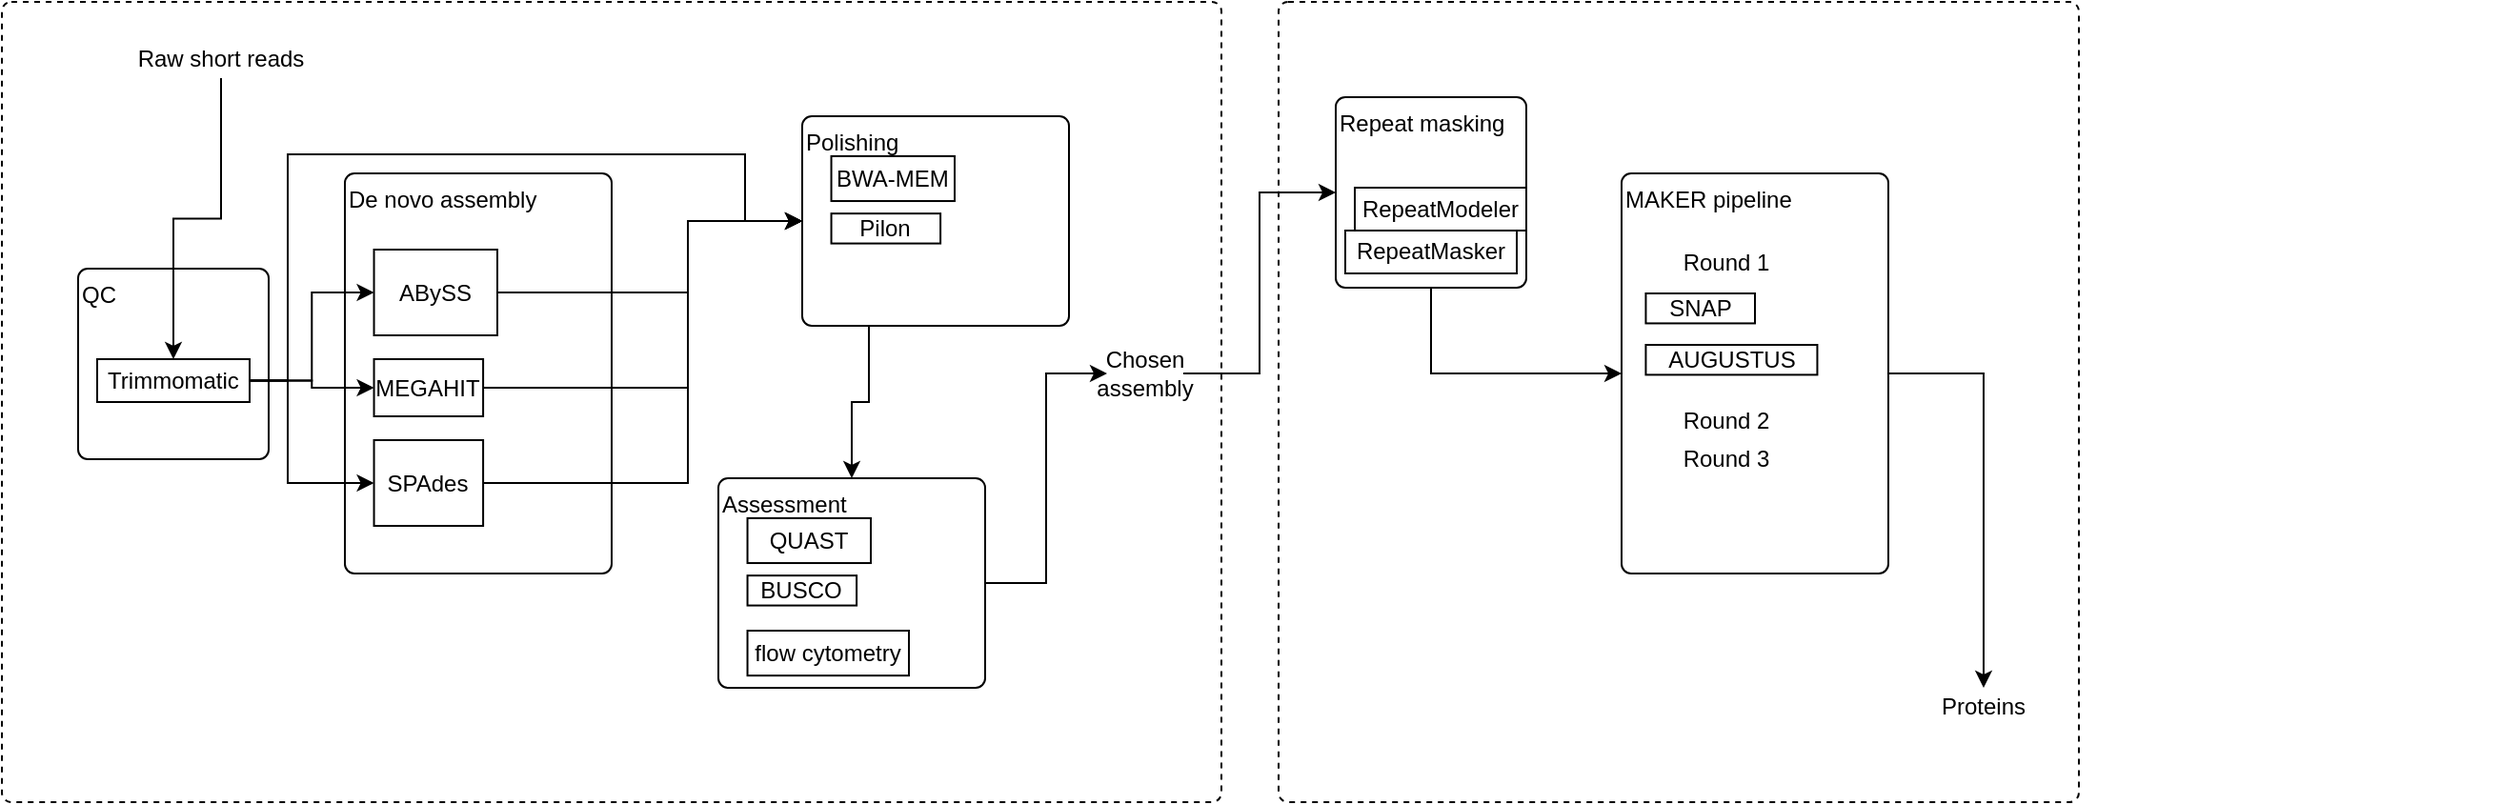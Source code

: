 <mxfile version="14.4.3" type="github"><diagram id="WKSB9CbVn2nmd7yDtLpl" name="Page-1"><mxGraphModel dx="1117" dy="1786" grid="1" gridSize="10" guides="1" tooltips="1" connect="1" arrows="1" fold="1" page="1" pageScale="1" pageWidth="827" pageHeight="1169" math="0" shadow="0"><root><mxCell id="0"/><mxCell id="1" parent="0"/><mxCell id="N3G_gAzDCBm-LvDQC1ih-23" value="" style="group" vertex="1" connectable="0" parent="1"><mxGeometry x="80" y="-1110" width="640" height="420" as="geometry"/></mxCell><mxCell id="N3G_gAzDCBm-LvDQC1ih-19" value="" style="rounded=1;absoluteArcSize=1;html=1;arcSize=10;align=left;dashed=1;" vertex="1" parent="N3G_gAzDCBm-LvDQC1ih-23"><mxGeometry width="640" height="420" as="geometry"/></mxCell><mxCell id="N3G_gAzDCBm-LvDQC1ih-1" value="Raw short reads" style="text;html=1;strokeColor=none;fillColor=none;align=center;verticalAlign=middle;whiteSpace=wrap;rounded=0;" vertex="1" parent="N3G_gAzDCBm-LvDQC1ih-23"><mxGeometry x="70" y="20" width="90" height="20" as="geometry"/></mxCell><mxCell id="N3G_gAzDCBm-LvDQC1ih-8" value="De novo assembly" style="rounded=1;absoluteArcSize=1;html=1;arcSize=10;verticalAlign=top;align=left;" vertex="1" parent="N3G_gAzDCBm-LvDQC1ih-23"><mxGeometry x="180" y="90" width="140" height="210" as="geometry"/></mxCell><mxCell id="N3G_gAzDCBm-LvDQC1ih-9" value="" style="html=1;shape=mxgraph.er.anchor;whiteSpace=wrap;" vertex="1" parent="N3G_gAzDCBm-LvDQC1ih-8"><mxGeometry width="70.0" height="210" as="geometry"/></mxCell><mxCell id="N3G_gAzDCBm-LvDQC1ih-4" value="ABySS" style="rounded=0;whiteSpace=wrap;html=1;" vertex="1" parent="N3G_gAzDCBm-LvDQC1ih-8"><mxGeometry x="15.27" y="40" width="64.73" height="45" as="geometry"/></mxCell><mxCell id="N3G_gAzDCBm-LvDQC1ih-6" value="SPAdes" style="rounded=0;whiteSpace=wrap;html=1;" vertex="1" parent="N3G_gAzDCBm-LvDQC1ih-8"><mxGeometry x="15.273" y="140" width="57.273" height="45.0" as="geometry"/></mxCell><mxCell id="N3G_gAzDCBm-LvDQC1ih-5" value="MEGAHIT" style="rounded=0;whiteSpace=wrap;html=1;" vertex="1" parent="N3G_gAzDCBm-LvDQC1ih-8"><mxGeometry x="15.273" y="97.5" width="57.273" height="30" as="geometry"/></mxCell><mxCell id="N3G_gAzDCBm-LvDQC1ih-11" value="&lt;div&gt;QC&lt;/div&gt;" style="rounded=1;absoluteArcSize=1;html=1;arcSize=10;align=left;labelPosition=center;verticalLabelPosition=middle;verticalAlign=top;" vertex="1" parent="N3G_gAzDCBm-LvDQC1ih-23"><mxGeometry x="40" y="140" width="100" height="100" as="geometry"/></mxCell><mxCell id="N3G_gAzDCBm-LvDQC1ih-12" value="" style="html=1;shape=mxgraph.er.anchor;whiteSpace=wrap;" vertex="1" parent="N3G_gAzDCBm-LvDQC1ih-11"><mxGeometry width="50" height="100" as="geometry"/></mxCell><mxCell id="N3G_gAzDCBm-LvDQC1ih-2" value="Trimmomatic" style="rounded=0;whiteSpace=wrap;html=1;" vertex="1" parent="N3G_gAzDCBm-LvDQC1ih-11"><mxGeometry x="10" y="47.5" width="80" height="22.5" as="geometry"/></mxCell><mxCell id="N3G_gAzDCBm-LvDQC1ih-3" style="edgeStyle=orthogonalEdgeStyle;rounded=0;orthogonalLoop=1;jettySize=auto;html=1;exitX=0.5;exitY=1;exitDx=0;exitDy=0;entryX=0.5;entryY=0;entryDx=0;entryDy=0;" edge="1" parent="N3G_gAzDCBm-LvDQC1ih-23" source="N3G_gAzDCBm-LvDQC1ih-1" target="N3G_gAzDCBm-LvDQC1ih-2"><mxGeometry relative="1" as="geometry"/></mxCell><mxCell id="N3G_gAzDCBm-LvDQC1ih-45" style="edgeStyle=orthogonalEdgeStyle;rounded=0;orthogonalLoop=1;jettySize=auto;html=1;exitX=0.25;exitY=1;exitDx=0;exitDy=0;" edge="1" parent="N3G_gAzDCBm-LvDQC1ih-23" source="N3G_gAzDCBm-LvDQC1ih-27" target="N3G_gAzDCBm-LvDQC1ih-32"><mxGeometry relative="1" as="geometry"/></mxCell><mxCell id="N3G_gAzDCBm-LvDQC1ih-27" value="Polishing" style="rounded=1;absoluteArcSize=1;html=1;arcSize=10;verticalAlign=top;align=left;" vertex="1" parent="N3G_gAzDCBm-LvDQC1ih-23"><mxGeometry x="420" y="60" width="140" height="110" as="geometry"/></mxCell><mxCell id="N3G_gAzDCBm-LvDQC1ih-28" value="" style="html=1;shape=mxgraph.er.anchor;whiteSpace=wrap;" vertex="1" parent="N3G_gAzDCBm-LvDQC1ih-27"><mxGeometry width="70.0" height="110" as="geometry"/></mxCell><mxCell id="N3G_gAzDCBm-LvDQC1ih-29" value="BWA-MEM" style="rounded=0;whiteSpace=wrap;html=1;" vertex="1" parent="N3G_gAzDCBm-LvDQC1ih-27"><mxGeometry x="15.27" y="20.952" width="64.73" height="23.571" as="geometry"/></mxCell><mxCell id="N3G_gAzDCBm-LvDQC1ih-31" value="Pilon" style="rounded=0;whiteSpace=wrap;html=1;" vertex="1" parent="N3G_gAzDCBm-LvDQC1ih-27"><mxGeometry x="15.273" y="51.071" width="57.273" height="15.714" as="geometry"/></mxCell><mxCell id="N3G_gAzDCBm-LvDQC1ih-47" style="edgeStyle=orthogonalEdgeStyle;rounded=0;orthogonalLoop=1;jettySize=auto;html=1;exitX=1;exitY=0.5;exitDx=0;exitDy=0;entryX=0;entryY=0.5;entryDx=0;entryDy=0;" edge="1" parent="N3G_gAzDCBm-LvDQC1ih-23" source="N3G_gAzDCBm-LvDQC1ih-32" target="N3G_gAzDCBm-LvDQC1ih-46"><mxGeometry relative="1" as="geometry"/></mxCell><mxCell id="N3G_gAzDCBm-LvDQC1ih-32" value="Assessment" style="rounded=1;absoluteArcSize=1;html=1;arcSize=10;verticalAlign=top;align=left;" vertex="1" parent="N3G_gAzDCBm-LvDQC1ih-23"><mxGeometry x="376" y="250" width="140" height="110" as="geometry"/></mxCell><mxCell id="N3G_gAzDCBm-LvDQC1ih-33" value="" style="html=1;shape=mxgraph.er.anchor;whiteSpace=wrap;" vertex="1" parent="N3G_gAzDCBm-LvDQC1ih-32"><mxGeometry width="70.0" height="110" as="geometry"/></mxCell><mxCell id="N3G_gAzDCBm-LvDQC1ih-34" value="QUAST" style="rounded=0;whiteSpace=wrap;html=1;" vertex="1" parent="N3G_gAzDCBm-LvDQC1ih-32"><mxGeometry x="15.27" y="20.952" width="64.73" height="23.571" as="geometry"/></mxCell><mxCell id="N3G_gAzDCBm-LvDQC1ih-35" value="BUSCO" style="rounded=0;whiteSpace=wrap;html=1;" vertex="1" parent="N3G_gAzDCBm-LvDQC1ih-32"><mxGeometry x="15.273" y="51.071" width="57.273" height="15.714" as="geometry"/></mxCell><mxCell id="N3G_gAzDCBm-LvDQC1ih-36" value="flow cytometry" style="rounded=0;whiteSpace=wrap;html=1;" vertex="1" parent="N3G_gAzDCBm-LvDQC1ih-32"><mxGeometry x="15.27" y="80" width="84.73" height="23.57" as="geometry"/></mxCell><mxCell id="N3G_gAzDCBm-LvDQC1ih-37" style="edgeStyle=orthogonalEdgeStyle;rounded=0;orthogonalLoop=1;jettySize=auto;html=1;exitX=1;exitY=0.5;exitDx=0;exitDy=0;entryX=0;entryY=0.5;entryDx=0;entryDy=0;" edge="1" parent="N3G_gAzDCBm-LvDQC1ih-23" source="N3G_gAzDCBm-LvDQC1ih-2" target="N3G_gAzDCBm-LvDQC1ih-6"><mxGeometry relative="1" as="geometry"><mxPoint x="90" y="210" as="sourcePoint"/><Array as="points"><mxPoint x="150" y="199"/><mxPoint x="150" y="253"/></Array></mxGeometry></mxCell><mxCell id="N3G_gAzDCBm-LvDQC1ih-38" style="edgeStyle=orthogonalEdgeStyle;rounded=0;orthogonalLoop=1;jettySize=auto;html=1;exitX=1;exitY=0.5;exitDx=0;exitDy=0;entryX=0;entryY=0.5;entryDx=0;entryDy=0;" edge="1" parent="N3G_gAzDCBm-LvDQC1ih-23" source="N3G_gAzDCBm-LvDQC1ih-2" target="N3G_gAzDCBm-LvDQC1ih-5"><mxGeometry relative="1" as="geometry"/></mxCell><mxCell id="N3G_gAzDCBm-LvDQC1ih-40" style="edgeStyle=orthogonalEdgeStyle;rounded=0;orthogonalLoop=1;jettySize=auto;html=1;exitX=1;exitY=0.5;exitDx=0;exitDy=0;entryX=0;entryY=0.5;entryDx=0;entryDy=0;" edge="1" parent="N3G_gAzDCBm-LvDQC1ih-23" source="N3G_gAzDCBm-LvDQC1ih-2" target="N3G_gAzDCBm-LvDQC1ih-27"><mxGeometry relative="1" as="geometry"><Array as="points"><mxPoint x="150" y="199"/><mxPoint x="150" y="80"/><mxPoint x="390" y="80"/><mxPoint x="390" y="115"/></Array></mxGeometry></mxCell><mxCell id="N3G_gAzDCBm-LvDQC1ih-43" style="edgeStyle=orthogonalEdgeStyle;rounded=0;orthogonalLoop=1;jettySize=auto;html=1;exitX=1;exitY=0.5;exitDx=0;exitDy=0;entryX=0;entryY=0.5;entryDx=0;entryDy=0;" edge="1" parent="N3G_gAzDCBm-LvDQC1ih-23" source="N3G_gAzDCBm-LvDQC1ih-6" target="N3G_gAzDCBm-LvDQC1ih-27"><mxGeometry relative="1" as="geometry"><mxPoint x="350" y="120" as="targetPoint"/><Array as="points"><mxPoint x="360" y="253"/><mxPoint x="360" y="115"/></Array></mxGeometry></mxCell><mxCell id="N3G_gAzDCBm-LvDQC1ih-42" style="edgeStyle=orthogonalEdgeStyle;rounded=0;orthogonalLoop=1;jettySize=auto;html=1;exitX=1;exitY=0.5;exitDx=0;exitDy=0;entryX=0;entryY=0.5;entryDx=0;entryDy=0;" edge="1" parent="N3G_gAzDCBm-LvDQC1ih-23" source="N3G_gAzDCBm-LvDQC1ih-5" target="N3G_gAzDCBm-LvDQC1ih-27"><mxGeometry relative="1" as="geometry"><mxPoint x="350" y="120" as="targetPoint"/><Array as="points"><mxPoint x="360" y="203"/><mxPoint x="360" y="115"/></Array></mxGeometry></mxCell><mxCell id="N3G_gAzDCBm-LvDQC1ih-41" style="edgeStyle=orthogonalEdgeStyle;rounded=0;orthogonalLoop=1;jettySize=auto;html=1;exitX=1;exitY=0.5;exitDx=0;exitDy=0;entryX=0;entryY=0.5;entryDx=0;entryDy=0;" edge="1" parent="N3G_gAzDCBm-LvDQC1ih-23" source="N3G_gAzDCBm-LvDQC1ih-4" target="N3G_gAzDCBm-LvDQC1ih-27"><mxGeometry relative="1" as="geometry"><mxPoint x="350" y="120" as="targetPoint"/><Array as="points"><mxPoint x="360" y="153"/><mxPoint x="360" y="115"/></Array></mxGeometry></mxCell><mxCell id="N3G_gAzDCBm-LvDQC1ih-46" value="Chosen assembly" style="text;html=1;strokeColor=none;fillColor=none;align=center;verticalAlign=middle;whiteSpace=wrap;rounded=0;dashed=1;" vertex="1" parent="N3G_gAzDCBm-LvDQC1ih-23"><mxGeometry x="580" y="185" width="40" height="20" as="geometry"/></mxCell><mxCell id="N3G_gAzDCBm-LvDQC1ih-117" style="edgeStyle=orthogonalEdgeStyle;rounded=0;orthogonalLoop=1;jettySize=auto;html=1;exitX=1;exitY=0.5;exitDx=0;exitDy=0;entryX=0;entryY=0.5;entryDx=0;entryDy=0;" edge="1" parent="N3G_gAzDCBm-LvDQC1ih-23" source="N3G_gAzDCBm-LvDQC1ih-2" target="N3G_gAzDCBm-LvDQC1ih-4"><mxGeometry relative="1" as="geometry"/></mxCell><mxCell id="N3G_gAzDCBm-LvDQC1ih-48" value="" style="group" vertex="1" connectable="0" parent="1"><mxGeometry x="750" y="-1110" width="640" height="420" as="geometry"/></mxCell><mxCell id="N3G_gAzDCBm-LvDQC1ih-49" value="" style="rounded=1;absoluteArcSize=1;html=1;arcSize=10;align=left;dashed=1;" vertex="1" parent="N3G_gAzDCBm-LvDQC1ih-48"><mxGeometry width="420" height="420" as="geometry"/></mxCell><mxCell id="N3G_gAzDCBm-LvDQC1ih-51" value="MAKER pipeline" style="rounded=1;absoluteArcSize=1;html=1;arcSize=10;verticalAlign=top;align=left;" vertex="1" parent="N3G_gAzDCBm-LvDQC1ih-48"><mxGeometry x="180" y="90" width="140" height="210" as="geometry"/></mxCell><mxCell id="N3G_gAzDCBm-LvDQC1ih-52" value="" style="html=1;shape=mxgraph.er.anchor;whiteSpace=wrap;" vertex="1" parent="N3G_gAzDCBm-LvDQC1ih-51"><mxGeometry width="70.0" height="210" as="geometry"/></mxCell><mxCell id="N3G_gAzDCBm-LvDQC1ih-85" value="Round 1" style="text;html=1;strokeColor=none;fillColor=none;align=center;verticalAlign=middle;whiteSpace=wrap;rounded=0;dashed=1;" vertex="1" parent="N3G_gAzDCBm-LvDQC1ih-51"><mxGeometry x="10" y="36.79" width="90" height="20" as="geometry"/></mxCell><mxCell id="N3G_gAzDCBm-LvDQC1ih-111" value="Round 2" style="text;html=1;strokeColor=none;fillColor=none;align=center;verticalAlign=middle;whiteSpace=wrap;rounded=0;dashed=1;" vertex="1" parent="N3G_gAzDCBm-LvDQC1ih-51"><mxGeometry x="10" y="120" width="90" height="20" as="geometry"/></mxCell><mxCell id="N3G_gAzDCBm-LvDQC1ih-112" value="Round 3" style="text;html=1;strokeColor=none;fillColor=none;align=center;verticalAlign=middle;whiteSpace=wrap;rounded=0;dashed=1;" vertex="1" parent="N3G_gAzDCBm-LvDQC1ih-51"><mxGeometry x="10" y="140" width="90" height="20" as="geometry"/></mxCell><mxCell id="N3G_gAzDCBm-LvDQC1ih-114" value="SNAP" style="rounded=0;whiteSpace=wrap;html=1;" vertex="1" parent="N3G_gAzDCBm-LvDQC1ih-51"><mxGeometry x="12.723" y="63.001" width="57.273" height="15.714" as="geometry"/></mxCell><mxCell id="N3G_gAzDCBm-LvDQC1ih-115" value="AUGUSTUS" style="rounded=0;whiteSpace=wrap;html=1;" vertex="1" parent="N3G_gAzDCBm-LvDQC1ih-51"><mxGeometry x="12.72" y="90" width="90" height="15.71" as="geometry"/></mxCell><mxCell id="N3G_gAzDCBm-LvDQC1ih-84" style="edgeStyle=orthogonalEdgeStyle;rounded=0;orthogonalLoop=1;jettySize=auto;html=1;exitX=0.5;exitY=1;exitDx=0;exitDy=0;entryX=0;entryY=0.5;entryDx=0;entryDy=0;" edge="1" parent="N3G_gAzDCBm-LvDQC1ih-48" source="N3G_gAzDCBm-LvDQC1ih-56" target="N3G_gAzDCBm-LvDQC1ih-51"><mxGeometry relative="1" as="geometry"/></mxCell><mxCell id="N3G_gAzDCBm-LvDQC1ih-56" value="Repeat masking" style="rounded=1;absoluteArcSize=1;html=1;arcSize=10;align=left;labelPosition=center;verticalLabelPosition=middle;verticalAlign=top;" vertex="1" parent="N3G_gAzDCBm-LvDQC1ih-48"><mxGeometry x="30" y="50" width="100" height="100" as="geometry"/></mxCell><mxCell id="N3G_gAzDCBm-LvDQC1ih-57" value="" style="html=1;shape=mxgraph.er.anchor;whiteSpace=wrap;" vertex="1" parent="N3G_gAzDCBm-LvDQC1ih-56"><mxGeometry width="50" height="100" as="geometry"/></mxCell><mxCell id="N3G_gAzDCBm-LvDQC1ih-58" value="RepeatModeler" style="rounded=0;whiteSpace=wrap;html=1;" vertex="1" parent="N3G_gAzDCBm-LvDQC1ih-56"><mxGeometry x="10" y="47.5" width="90" height="22.5" as="geometry"/></mxCell><mxCell id="N3G_gAzDCBm-LvDQC1ih-80" value="RepeatMasker" style="rounded=0;whiteSpace=wrap;html=1;" vertex="1" parent="N3G_gAzDCBm-LvDQC1ih-56"><mxGeometry x="5" y="70" width="90" height="22.5" as="geometry"/></mxCell><mxCell id="N3G_gAzDCBm-LvDQC1ih-65" style="edgeStyle=orthogonalEdgeStyle;rounded=0;orthogonalLoop=1;jettySize=auto;html=1;exitX=1;exitY=0.5;exitDx=0;exitDy=0;entryX=0.5;entryY=0;entryDx=0;entryDy=0;" edge="1" parent="N3G_gAzDCBm-LvDQC1ih-48" source="N3G_gAzDCBm-LvDQC1ih-51" target="N3G_gAzDCBm-LvDQC1ih-78"><mxGeometry relative="1" as="geometry"><mxPoint x="516" y="305" as="sourcePoint"/></mxGeometry></mxCell><mxCell id="N3G_gAzDCBm-LvDQC1ih-78" value="Proteins" style="text;html=1;strokeColor=none;fillColor=none;align=center;verticalAlign=middle;whiteSpace=wrap;rounded=0;dashed=1;" vertex="1" parent="N3G_gAzDCBm-LvDQC1ih-48"><mxGeometry x="350" y="360" width="40" height="20" as="geometry"/></mxCell><mxCell id="N3G_gAzDCBm-LvDQC1ih-59" style="edgeStyle=orthogonalEdgeStyle;rounded=0;orthogonalLoop=1;jettySize=auto;html=1;exitX=1;exitY=0.5;exitDx=0;exitDy=0;entryX=0;entryY=0.5;entryDx=0;entryDy=0;" edge="1" parent="1" source="N3G_gAzDCBm-LvDQC1ih-46" target="N3G_gAzDCBm-LvDQC1ih-56"><mxGeometry relative="1" as="geometry"><mxPoint x="195" y="-620" as="sourcePoint"/></mxGeometry></mxCell></root></mxGraphModel></diagram></mxfile>